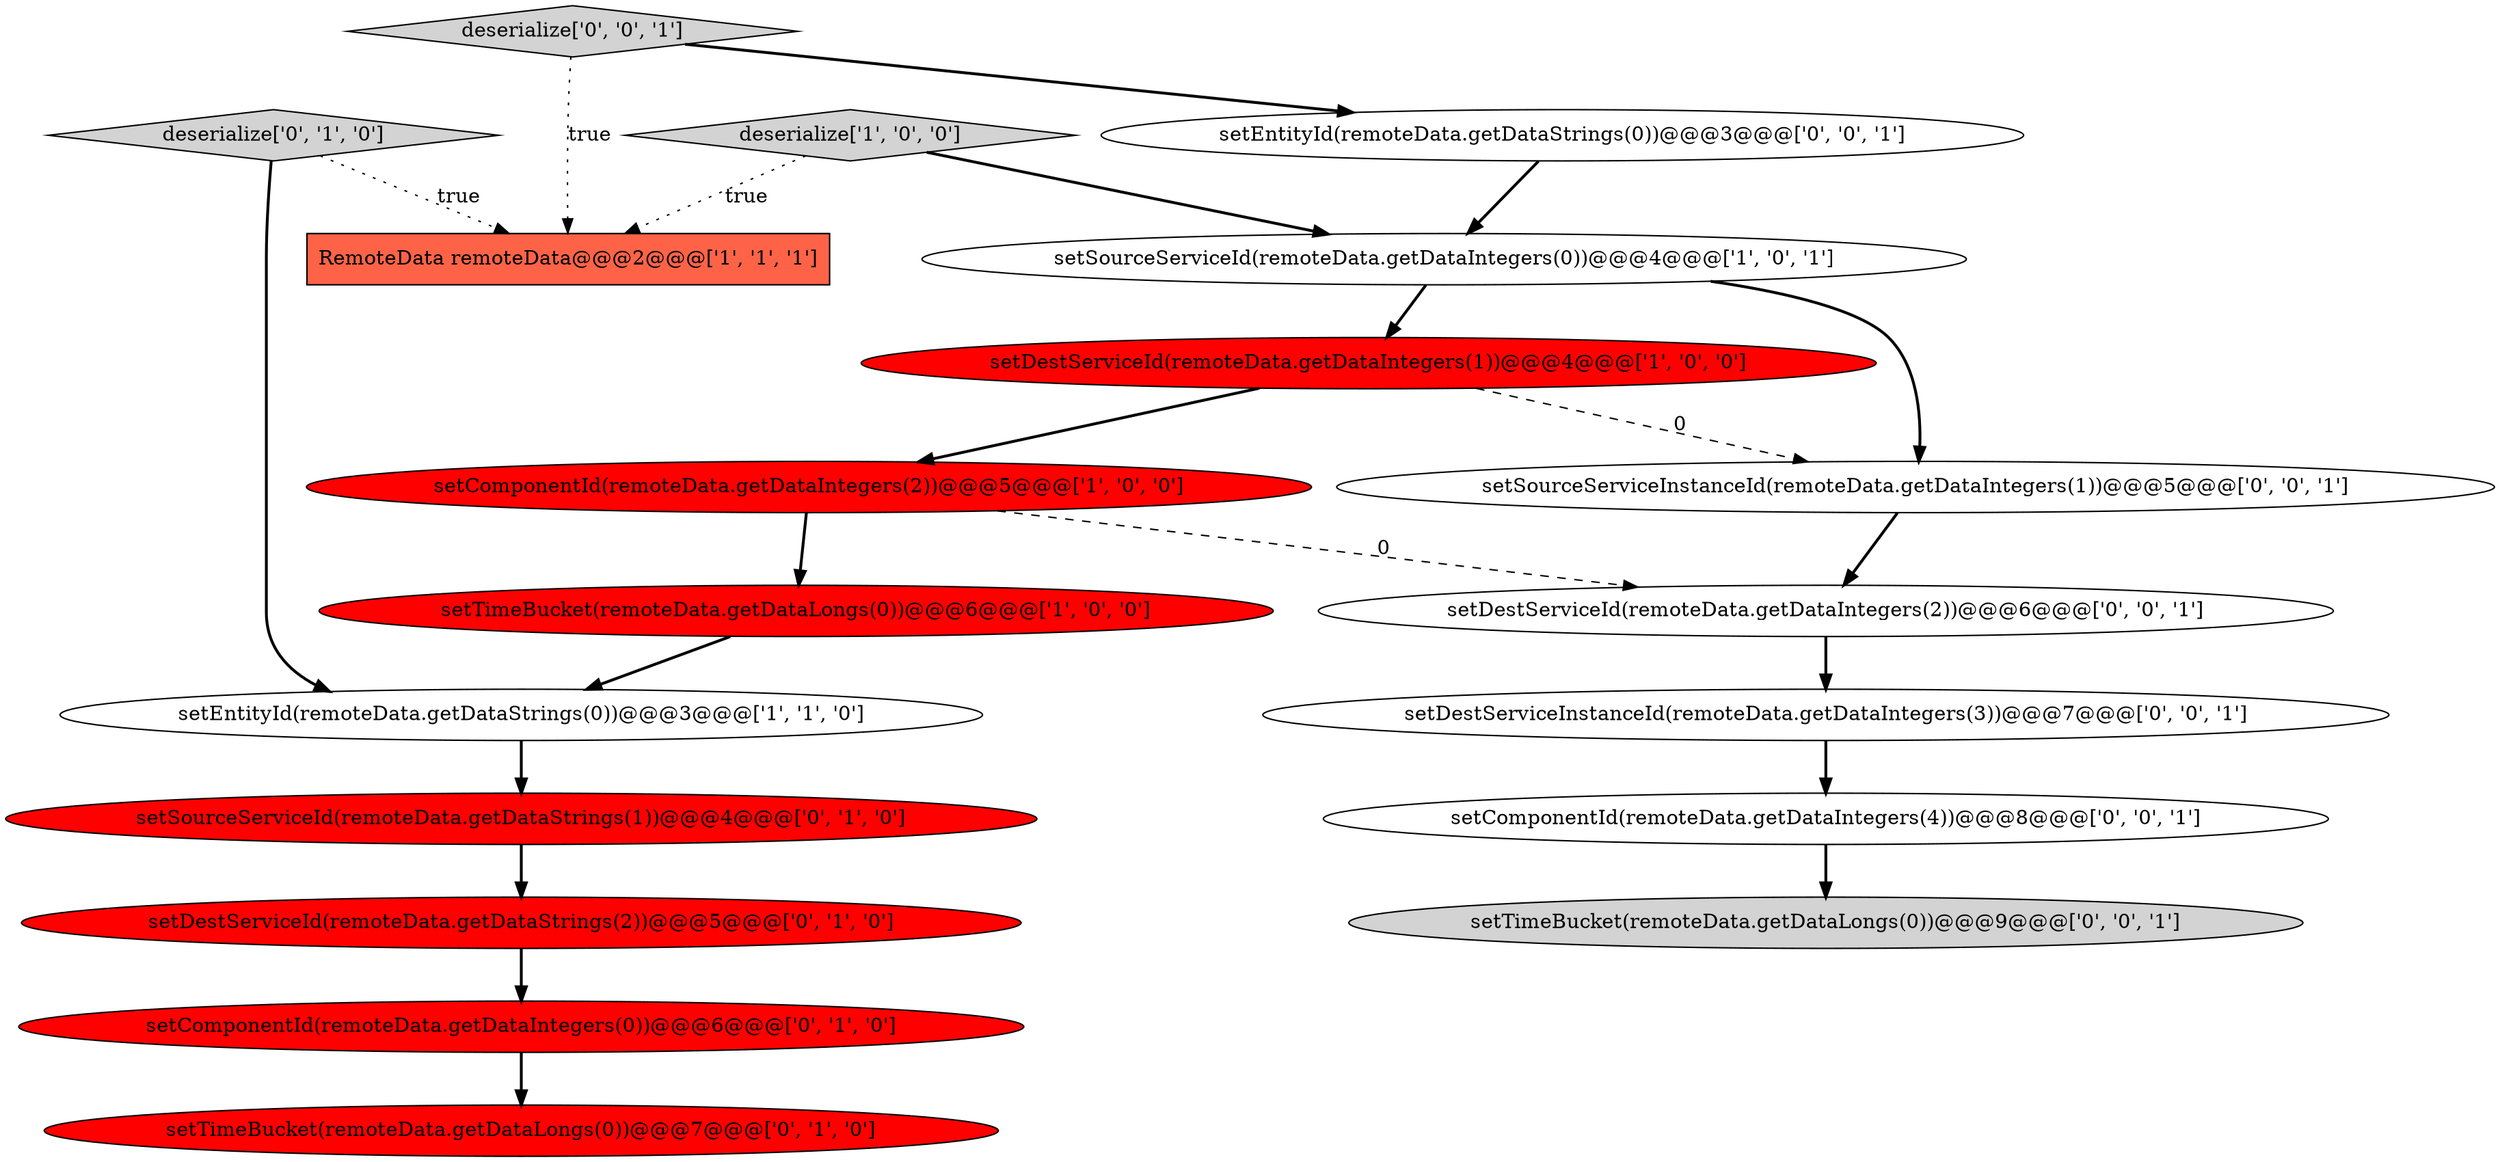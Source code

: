digraph {
10 [style = filled, label = "setDestServiceId(remoteData.getDataStrings(2))@@@5@@@['0', '1', '0']", fillcolor = red, shape = ellipse image = "AAA1AAABBB2BBB"];
1 [style = filled, label = "setTimeBucket(remoteData.getDataLongs(0))@@@6@@@['1', '0', '0']", fillcolor = red, shape = ellipse image = "AAA1AAABBB1BBB"];
9 [style = filled, label = "setComponentId(remoteData.getDataIntegers(0))@@@6@@@['0', '1', '0']", fillcolor = red, shape = ellipse image = "AAA1AAABBB2BBB"];
12 [style = filled, label = "setSourceServiceInstanceId(remoteData.getDataIntegers(1))@@@5@@@['0', '0', '1']", fillcolor = white, shape = ellipse image = "AAA0AAABBB3BBB"];
15 [style = filled, label = "setTimeBucket(remoteData.getDataLongs(0))@@@9@@@['0', '0', '1']", fillcolor = lightgray, shape = ellipse image = "AAA0AAABBB3BBB"];
5 [style = filled, label = "deserialize['1', '0', '0']", fillcolor = lightgray, shape = diamond image = "AAA0AAABBB1BBB"];
16 [style = filled, label = "setDestServiceInstanceId(remoteData.getDataIntegers(3))@@@7@@@['0', '0', '1']", fillcolor = white, shape = ellipse image = "AAA0AAABBB3BBB"];
17 [style = filled, label = "deserialize['0', '0', '1']", fillcolor = lightgray, shape = diamond image = "AAA0AAABBB3BBB"];
3 [style = filled, label = "setDestServiceId(remoteData.getDataIntegers(1))@@@4@@@['1', '0', '0']", fillcolor = red, shape = ellipse image = "AAA1AAABBB1BBB"];
7 [style = filled, label = "setSourceServiceId(remoteData.getDataStrings(1))@@@4@@@['0', '1', '0']", fillcolor = red, shape = ellipse image = "AAA1AAABBB2BBB"];
6 [style = filled, label = "setSourceServiceId(remoteData.getDataIntegers(0))@@@4@@@['1', '0', '1']", fillcolor = white, shape = ellipse image = "AAA0AAABBB1BBB"];
0 [style = filled, label = "setComponentId(remoteData.getDataIntegers(2))@@@5@@@['1', '0', '0']", fillcolor = red, shape = ellipse image = "AAA1AAABBB1BBB"];
11 [style = filled, label = "deserialize['0', '1', '0']", fillcolor = lightgray, shape = diamond image = "AAA0AAABBB2BBB"];
14 [style = filled, label = "setEntityId(remoteData.getDataStrings(0))@@@3@@@['0', '0', '1']", fillcolor = white, shape = ellipse image = "AAA0AAABBB3BBB"];
8 [style = filled, label = "setTimeBucket(remoteData.getDataLongs(0))@@@7@@@['0', '1', '0']", fillcolor = red, shape = ellipse image = "AAA1AAABBB2BBB"];
13 [style = filled, label = "setComponentId(remoteData.getDataIntegers(4))@@@8@@@['0', '0', '1']", fillcolor = white, shape = ellipse image = "AAA0AAABBB3BBB"];
18 [style = filled, label = "setDestServiceId(remoteData.getDataIntegers(2))@@@6@@@['0', '0', '1']", fillcolor = white, shape = ellipse image = "AAA0AAABBB3BBB"];
2 [style = filled, label = "RemoteData remoteData@@@2@@@['1', '1', '1']", fillcolor = tomato, shape = box image = "AAA0AAABBB1BBB"];
4 [style = filled, label = "setEntityId(remoteData.getDataStrings(0))@@@3@@@['1', '1', '0']", fillcolor = white, shape = ellipse image = "AAA0AAABBB1BBB"];
6->3 [style = bold, label=""];
1->4 [style = bold, label=""];
16->13 [style = bold, label=""];
7->10 [style = bold, label=""];
11->4 [style = bold, label=""];
9->8 [style = bold, label=""];
4->7 [style = bold, label=""];
3->0 [style = bold, label=""];
11->2 [style = dotted, label="true"];
3->12 [style = dashed, label="0"];
5->6 [style = bold, label=""];
17->14 [style = bold, label=""];
0->1 [style = bold, label=""];
12->18 [style = bold, label=""];
0->18 [style = dashed, label="0"];
10->9 [style = bold, label=""];
17->2 [style = dotted, label="true"];
13->15 [style = bold, label=""];
14->6 [style = bold, label=""];
6->12 [style = bold, label=""];
5->2 [style = dotted, label="true"];
18->16 [style = bold, label=""];
}
